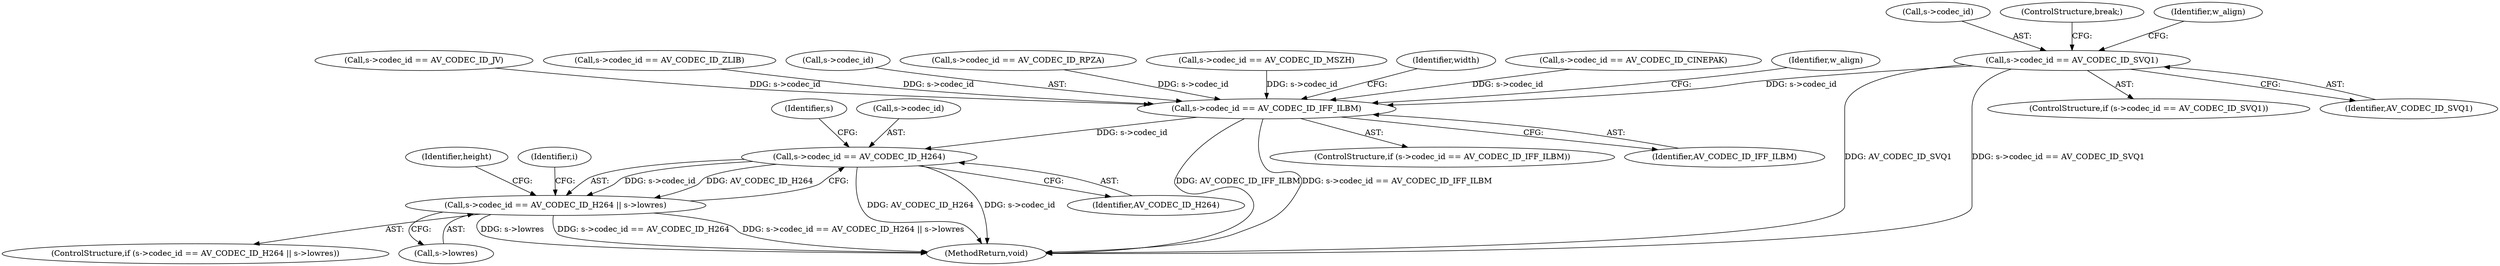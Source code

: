 digraph "0_FFmpeg_2080bc33717955a0e4268e738acf8c1eeddbf8cb@pointer" {
"1000254" [label="(Call,s->codec_id == AV_CODEC_ID_SVQ1)"];
"1000357" [label="(Call,s->codec_id == AV_CODEC_ID_IFF_ILBM)"];
"1000384" [label="(Call,s->codec_id == AV_CODEC_ID_H264)"];
"1000383" [label="(Call,s->codec_id == AV_CODEC_ID_H264 || s->lowres)"];
"1000383" [label="(Call,s->codec_id == AV_CODEC_ID_H264 || s->lowres)"];
"1000418" [label="(MethodReturn,void)"];
"1000382" [label="(ControlStructure,if (s->codec_id == AV_CODEC_ID_H264 || s->lowres))"];
"1000305" [label="(Call,s->codec_id == AV_CODEC_ID_JV)"];
"1000255" [label="(Call,s->codec_id)"];
"1000326" [label="(Call,s->codec_id == AV_CODEC_ID_ZLIB)"];
"1000358" [label="(Call,s->codec_id)"];
"1000266" [label="(ControlStructure,break;)"];
"1000357" [label="(Call,s->codec_id == AV_CODEC_ID_IFF_ILBM)"];
"1000395" [label="(Identifier,height)"];
"1000356" [label="(ControlStructure,if (s->codec_id == AV_CODEC_ID_IFF_ILBM))"];
"1000261" [label="(Identifier,w_align)"];
"1000388" [label="(Identifier,AV_CODEC_ID_H264)"];
"1000390" [label="(Identifier,s)"];
"1000253" [label="(ControlStructure,if (s->codec_id == AV_CODEC_ID_SVQ1))"];
"1000269" [label="(Call,s->codec_id == AV_CODEC_ID_RPZA)"];
"1000321" [label="(Call,s->codec_id == AV_CODEC_ID_MSZH)"];
"1000370" [label="(Identifier,width)"];
"1000384" [label="(Call,s->codec_id == AV_CODEC_ID_H264)"];
"1000406" [label="(Identifier,i)"];
"1000361" [label="(Identifier,AV_CODEC_ID_IFF_ILBM)"];
"1000254" [label="(Call,s->codec_id == AV_CODEC_ID_SVQ1)"];
"1000341" [label="(Call,s->codec_id == AV_CODEC_ID_CINEPAK)"];
"1000385" [label="(Call,s->codec_id)"];
"1000389" [label="(Call,s->lowres)"];
"1000258" [label="(Identifier,AV_CODEC_ID_SVQ1)"];
"1000364" [label="(Identifier,w_align)"];
"1000254" -> "1000253"  [label="AST: "];
"1000254" -> "1000258"  [label="CFG: "];
"1000255" -> "1000254"  [label="AST: "];
"1000258" -> "1000254"  [label="AST: "];
"1000261" -> "1000254"  [label="CFG: "];
"1000266" -> "1000254"  [label="CFG: "];
"1000254" -> "1000418"  [label="DDG: AV_CODEC_ID_SVQ1"];
"1000254" -> "1000418"  [label="DDG: s->codec_id == AV_CODEC_ID_SVQ1"];
"1000254" -> "1000357"  [label="DDG: s->codec_id"];
"1000357" -> "1000356"  [label="AST: "];
"1000357" -> "1000361"  [label="CFG: "];
"1000358" -> "1000357"  [label="AST: "];
"1000361" -> "1000357"  [label="AST: "];
"1000364" -> "1000357"  [label="CFG: "];
"1000370" -> "1000357"  [label="CFG: "];
"1000357" -> "1000418"  [label="DDG: AV_CODEC_ID_IFF_ILBM"];
"1000357" -> "1000418"  [label="DDG: s->codec_id == AV_CODEC_ID_IFF_ILBM"];
"1000305" -> "1000357"  [label="DDG: s->codec_id"];
"1000341" -> "1000357"  [label="DDG: s->codec_id"];
"1000321" -> "1000357"  [label="DDG: s->codec_id"];
"1000269" -> "1000357"  [label="DDG: s->codec_id"];
"1000326" -> "1000357"  [label="DDG: s->codec_id"];
"1000357" -> "1000384"  [label="DDG: s->codec_id"];
"1000384" -> "1000383"  [label="AST: "];
"1000384" -> "1000388"  [label="CFG: "];
"1000385" -> "1000384"  [label="AST: "];
"1000388" -> "1000384"  [label="AST: "];
"1000390" -> "1000384"  [label="CFG: "];
"1000383" -> "1000384"  [label="CFG: "];
"1000384" -> "1000418"  [label="DDG: AV_CODEC_ID_H264"];
"1000384" -> "1000418"  [label="DDG: s->codec_id"];
"1000384" -> "1000383"  [label="DDG: s->codec_id"];
"1000384" -> "1000383"  [label="DDG: AV_CODEC_ID_H264"];
"1000383" -> "1000382"  [label="AST: "];
"1000383" -> "1000389"  [label="CFG: "];
"1000389" -> "1000383"  [label="AST: "];
"1000395" -> "1000383"  [label="CFG: "];
"1000406" -> "1000383"  [label="CFG: "];
"1000383" -> "1000418"  [label="DDG: s->lowres"];
"1000383" -> "1000418"  [label="DDG: s->codec_id == AV_CODEC_ID_H264"];
"1000383" -> "1000418"  [label="DDG: s->codec_id == AV_CODEC_ID_H264 || s->lowres"];
}
